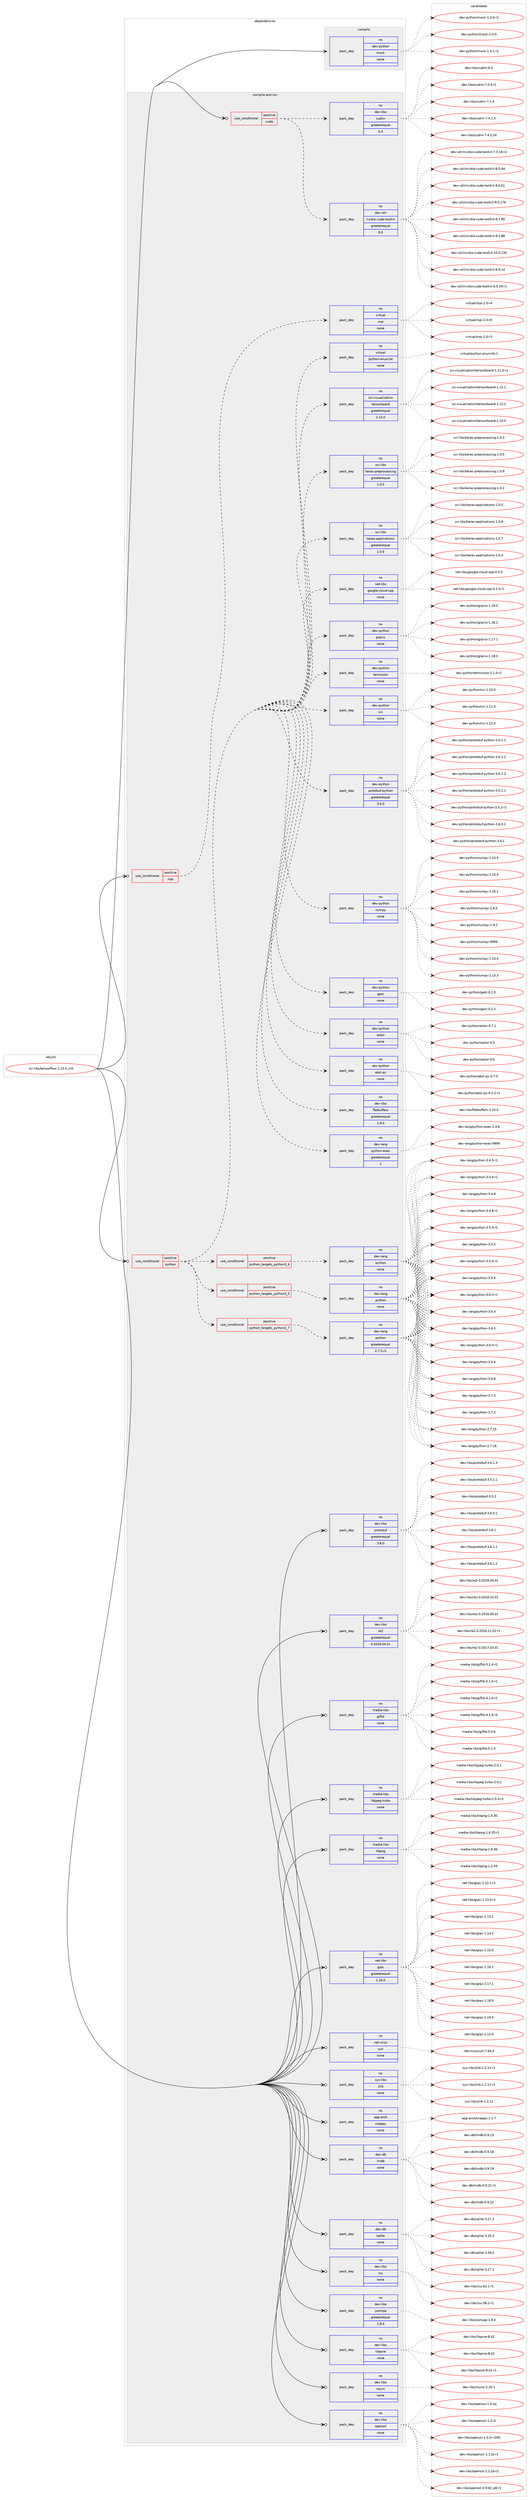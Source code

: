 digraph prolog {

# *************
# Graph options
# *************

newrank=true;
concentrate=true;
compound=true;
graph [rankdir=LR,fontname=Helvetica,fontsize=10,ranksep=1.5];#, ranksep=2.5, nodesep=0.2];
edge  [arrowhead=vee];
node  [fontname=Helvetica,fontsize=10];

# **********
# The ebuild
# **********

subgraph cluster_leftcol {
color=gray;
rank=same;
label=<<i>ebuild</i>>;
id [label="sci-libs/tensorflow-1.13.0_rc0", color=red, width=4, href="../sci-libs/tensorflow-1.13.0_rc0.svg"];
}

# ****************
# The dependencies
# ****************

subgraph cluster_midcol {
color=gray;
label=<<i>dependencies</i>>;
subgraph cluster_compile {
fillcolor="#eeeeee";
style=filled;
label=<<i>compile</i>>;
subgraph pack1214772 {
dependency1696780 [label=<<TABLE BORDER="0" CELLBORDER="1" CELLSPACING="0" CELLPADDING="4" WIDTH="220"><TR><TD ROWSPAN="6" CELLPADDING="30">pack_dep</TD></TR><TR><TD WIDTH="110">no</TD></TR><TR><TD>dev-python</TD></TR><TR><TD>mock</TD></TR><TR><TD>none</TD></TR><TR><TD></TD></TR></TABLE>>, shape=none, color=blue];
}
id:e -> dependency1696780:w [weight=20,style="solid",arrowhead="vee"];
}
subgraph cluster_compileandrun {
fillcolor="#eeeeee";
style=filled;
label=<<i>compile and run</i>>;
subgraph cond454191 {
dependency1696781 [label=<<TABLE BORDER="0" CELLBORDER="1" CELLSPACING="0" CELLPADDING="4"><TR><TD ROWSPAN="3" CELLPADDING="10">use_conditional</TD></TR><TR><TD>positive</TD></TR><TR><TD>cuda</TD></TR></TABLE>>, shape=none, color=red];
subgraph pack1214773 {
dependency1696782 [label=<<TABLE BORDER="0" CELLBORDER="1" CELLSPACING="0" CELLPADDING="4" WIDTH="220"><TR><TD ROWSPAN="6" CELLPADDING="30">pack_dep</TD></TR><TR><TD WIDTH="110">no</TD></TR><TR><TD>dev-util</TD></TR><TR><TD>nvidia-cuda-toolkit</TD></TR><TR><TD>greaterequal</TD></TR><TR><TD>8.0</TD></TR></TABLE>>, shape=none, color=blue];
}
dependency1696781:e -> dependency1696782:w [weight=20,style="dashed",arrowhead="vee"];
subgraph pack1214774 {
dependency1696783 [label=<<TABLE BORDER="0" CELLBORDER="1" CELLSPACING="0" CELLPADDING="4" WIDTH="220"><TR><TD ROWSPAN="6" CELLPADDING="30">pack_dep</TD></TR><TR><TD WIDTH="110">no</TD></TR><TR><TD>dev-libs</TD></TR><TR><TD>cudnn</TD></TR><TR><TD>greaterequal</TD></TR><TR><TD>6.0</TD></TR></TABLE>>, shape=none, color=blue];
}
dependency1696781:e -> dependency1696783:w [weight=20,style="dashed",arrowhead="vee"];
}
id:e -> dependency1696781:w [weight=20,style="solid",arrowhead="odotvee"];
subgraph cond454192 {
dependency1696784 [label=<<TABLE BORDER="0" CELLBORDER="1" CELLSPACING="0" CELLPADDING="4"><TR><TD ROWSPAN="3" CELLPADDING="10">use_conditional</TD></TR><TR><TD>positive</TD></TR><TR><TD>mpi</TD></TR></TABLE>>, shape=none, color=red];
subgraph pack1214775 {
dependency1696785 [label=<<TABLE BORDER="0" CELLBORDER="1" CELLSPACING="0" CELLPADDING="4" WIDTH="220"><TR><TD ROWSPAN="6" CELLPADDING="30">pack_dep</TD></TR><TR><TD WIDTH="110">no</TD></TR><TR><TD>virtual</TD></TR><TR><TD>mpi</TD></TR><TR><TD>none</TD></TR><TR><TD></TD></TR></TABLE>>, shape=none, color=blue];
}
dependency1696784:e -> dependency1696785:w [weight=20,style="dashed",arrowhead="vee"];
}
id:e -> dependency1696784:w [weight=20,style="solid",arrowhead="odotvee"];
subgraph cond454193 {
dependency1696786 [label=<<TABLE BORDER="0" CELLBORDER="1" CELLSPACING="0" CELLPADDING="4"><TR><TD ROWSPAN="3" CELLPADDING="10">use_conditional</TD></TR><TR><TD>positive</TD></TR><TR><TD>python</TD></TR></TABLE>>, shape=none, color=red];
subgraph cond454194 {
dependency1696787 [label=<<TABLE BORDER="0" CELLBORDER="1" CELLSPACING="0" CELLPADDING="4"><TR><TD ROWSPAN="3" CELLPADDING="10">use_conditional</TD></TR><TR><TD>positive</TD></TR><TR><TD>python_targets_python2_7</TD></TR></TABLE>>, shape=none, color=red];
subgraph pack1214776 {
dependency1696788 [label=<<TABLE BORDER="0" CELLBORDER="1" CELLSPACING="0" CELLPADDING="4" WIDTH="220"><TR><TD ROWSPAN="6" CELLPADDING="30">pack_dep</TD></TR><TR><TD WIDTH="110">no</TD></TR><TR><TD>dev-lang</TD></TR><TR><TD>python</TD></TR><TR><TD>greaterequal</TD></TR><TR><TD>2.7.5-r2</TD></TR></TABLE>>, shape=none, color=blue];
}
dependency1696787:e -> dependency1696788:w [weight=20,style="dashed",arrowhead="vee"];
}
dependency1696786:e -> dependency1696787:w [weight=20,style="dashed",arrowhead="vee"];
subgraph cond454195 {
dependency1696789 [label=<<TABLE BORDER="0" CELLBORDER="1" CELLSPACING="0" CELLPADDING="4"><TR><TD ROWSPAN="3" CELLPADDING="10">use_conditional</TD></TR><TR><TD>positive</TD></TR><TR><TD>python_targets_python3_5</TD></TR></TABLE>>, shape=none, color=red];
subgraph pack1214777 {
dependency1696790 [label=<<TABLE BORDER="0" CELLBORDER="1" CELLSPACING="0" CELLPADDING="4" WIDTH="220"><TR><TD ROWSPAN="6" CELLPADDING="30">pack_dep</TD></TR><TR><TD WIDTH="110">no</TD></TR><TR><TD>dev-lang</TD></TR><TR><TD>python</TD></TR><TR><TD>none</TD></TR><TR><TD></TD></TR></TABLE>>, shape=none, color=blue];
}
dependency1696789:e -> dependency1696790:w [weight=20,style="dashed",arrowhead="vee"];
}
dependency1696786:e -> dependency1696789:w [weight=20,style="dashed",arrowhead="vee"];
subgraph cond454196 {
dependency1696791 [label=<<TABLE BORDER="0" CELLBORDER="1" CELLSPACING="0" CELLPADDING="4"><TR><TD ROWSPAN="3" CELLPADDING="10">use_conditional</TD></TR><TR><TD>positive</TD></TR><TR><TD>python_targets_python3_6</TD></TR></TABLE>>, shape=none, color=red];
subgraph pack1214778 {
dependency1696792 [label=<<TABLE BORDER="0" CELLBORDER="1" CELLSPACING="0" CELLPADDING="4" WIDTH="220"><TR><TD ROWSPAN="6" CELLPADDING="30">pack_dep</TD></TR><TR><TD WIDTH="110">no</TD></TR><TR><TD>dev-lang</TD></TR><TR><TD>python</TD></TR><TR><TD>none</TD></TR><TR><TD></TD></TR></TABLE>>, shape=none, color=blue];
}
dependency1696791:e -> dependency1696792:w [weight=20,style="dashed",arrowhead="vee"];
}
dependency1696786:e -> dependency1696791:w [weight=20,style="dashed",arrowhead="vee"];
subgraph pack1214779 {
dependency1696793 [label=<<TABLE BORDER="0" CELLBORDER="1" CELLSPACING="0" CELLPADDING="4" WIDTH="220"><TR><TD ROWSPAN="6" CELLPADDING="30">pack_dep</TD></TR><TR><TD WIDTH="110">no</TD></TR><TR><TD>dev-lang</TD></TR><TR><TD>python-exec</TD></TR><TR><TD>greaterequal</TD></TR><TR><TD>2</TD></TR></TABLE>>, shape=none, color=blue];
}
dependency1696786:e -> dependency1696793:w [weight=20,style="dashed",arrowhead="vee"];
subgraph pack1214780 {
dependency1696794 [label=<<TABLE BORDER="0" CELLBORDER="1" CELLSPACING="0" CELLPADDING="4" WIDTH="220"><TR><TD ROWSPAN="6" CELLPADDING="30">pack_dep</TD></TR><TR><TD WIDTH="110">no</TD></TR><TR><TD>dev-libs</TD></TR><TR><TD>flatbuffers</TD></TR><TR><TD>greaterequal</TD></TR><TR><TD>1.8.0</TD></TR></TABLE>>, shape=none, color=blue];
}
dependency1696786:e -> dependency1696794:w [weight=20,style="dashed",arrowhead="vee"];
subgraph pack1214781 {
dependency1696795 [label=<<TABLE BORDER="0" CELLBORDER="1" CELLSPACING="0" CELLPADDING="4" WIDTH="220"><TR><TD ROWSPAN="6" CELLPADDING="30">pack_dep</TD></TR><TR><TD WIDTH="110">no</TD></TR><TR><TD>dev-python</TD></TR><TR><TD>absl-py</TD></TR><TR><TD>none</TD></TR><TR><TD></TD></TR></TABLE>>, shape=none, color=blue];
}
dependency1696786:e -> dependency1696795:w [weight=20,style="dashed",arrowhead="vee"];
subgraph pack1214782 {
dependency1696796 [label=<<TABLE BORDER="0" CELLBORDER="1" CELLSPACING="0" CELLPADDING="4" WIDTH="220"><TR><TD ROWSPAN="6" CELLPADDING="30">pack_dep</TD></TR><TR><TD WIDTH="110">no</TD></TR><TR><TD>dev-python</TD></TR><TR><TD>astor</TD></TR><TR><TD>none</TD></TR><TR><TD></TD></TR></TABLE>>, shape=none, color=blue];
}
dependency1696786:e -> dependency1696796:w [weight=20,style="dashed",arrowhead="vee"];
subgraph pack1214783 {
dependency1696797 [label=<<TABLE BORDER="0" CELLBORDER="1" CELLSPACING="0" CELLPADDING="4" WIDTH="220"><TR><TD ROWSPAN="6" CELLPADDING="30">pack_dep</TD></TR><TR><TD WIDTH="110">no</TD></TR><TR><TD>dev-python</TD></TR><TR><TD>gast</TD></TR><TR><TD>none</TD></TR><TR><TD></TD></TR></TABLE>>, shape=none, color=blue];
}
dependency1696786:e -> dependency1696797:w [weight=20,style="dashed",arrowhead="vee"];
subgraph pack1214784 {
dependency1696798 [label=<<TABLE BORDER="0" CELLBORDER="1" CELLSPACING="0" CELLPADDING="4" WIDTH="220"><TR><TD ROWSPAN="6" CELLPADDING="30">pack_dep</TD></TR><TR><TD WIDTH="110">no</TD></TR><TR><TD>dev-python</TD></TR><TR><TD>numpy</TD></TR><TR><TD>none</TD></TR><TR><TD></TD></TR></TABLE>>, shape=none, color=blue];
}
dependency1696786:e -> dependency1696798:w [weight=20,style="dashed",arrowhead="vee"];
subgraph pack1214785 {
dependency1696799 [label=<<TABLE BORDER="0" CELLBORDER="1" CELLSPACING="0" CELLPADDING="4" WIDTH="220"><TR><TD ROWSPAN="6" CELLPADDING="30">pack_dep</TD></TR><TR><TD WIDTH="110">no</TD></TR><TR><TD>dev-python</TD></TR><TR><TD>protobuf-python</TD></TR><TR><TD>greaterequal</TD></TR><TR><TD>3.6.0</TD></TR></TABLE>>, shape=none, color=blue];
}
dependency1696786:e -> dependency1696799:w [weight=20,style="dashed",arrowhead="vee"];
subgraph pack1214786 {
dependency1696800 [label=<<TABLE BORDER="0" CELLBORDER="1" CELLSPACING="0" CELLPADDING="4" WIDTH="220"><TR><TD ROWSPAN="6" CELLPADDING="30">pack_dep</TD></TR><TR><TD WIDTH="110">no</TD></TR><TR><TD>dev-python</TD></TR><TR><TD>six</TD></TR><TR><TD>none</TD></TR><TR><TD></TD></TR></TABLE>>, shape=none, color=blue];
}
dependency1696786:e -> dependency1696800:w [weight=20,style="dashed",arrowhead="vee"];
subgraph pack1214787 {
dependency1696801 [label=<<TABLE BORDER="0" CELLBORDER="1" CELLSPACING="0" CELLPADDING="4" WIDTH="220"><TR><TD ROWSPAN="6" CELLPADDING="30">pack_dep</TD></TR><TR><TD WIDTH="110">no</TD></TR><TR><TD>dev-python</TD></TR><TR><TD>termcolor</TD></TR><TR><TD>none</TD></TR><TR><TD></TD></TR></TABLE>>, shape=none, color=blue];
}
dependency1696786:e -> dependency1696801:w [weight=20,style="dashed",arrowhead="vee"];
subgraph pack1214788 {
dependency1696802 [label=<<TABLE BORDER="0" CELLBORDER="1" CELLSPACING="0" CELLPADDING="4" WIDTH="220"><TR><TD ROWSPAN="6" CELLPADDING="30">pack_dep</TD></TR><TR><TD WIDTH="110">no</TD></TR><TR><TD>dev-python</TD></TR><TR><TD>grpcio</TD></TR><TR><TD>none</TD></TR><TR><TD></TD></TR></TABLE>>, shape=none, color=blue];
}
dependency1696786:e -> dependency1696802:w [weight=20,style="dashed",arrowhead="vee"];
subgraph pack1214789 {
dependency1696803 [label=<<TABLE BORDER="0" CELLBORDER="1" CELLSPACING="0" CELLPADDING="4" WIDTH="220"><TR><TD ROWSPAN="6" CELLPADDING="30">pack_dep</TD></TR><TR><TD WIDTH="110">no</TD></TR><TR><TD>net-libs</TD></TR><TR><TD>google-cloud-cpp</TD></TR><TR><TD>none</TD></TR><TR><TD></TD></TR></TABLE>>, shape=none, color=blue];
}
dependency1696786:e -> dependency1696803:w [weight=20,style="dashed",arrowhead="vee"];
subgraph pack1214790 {
dependency1696804 [label=<<TABLE BORDER="0" CELLBORDER="1" CELLSPACING="0" CELLPADDING="4" WIDTH="220"><TR><TD ROWSPAN="6" CELLPADDING="30">pack_dep</TD></TR><TR><TD WIDTH="110">no</TD></TR><TR><TD>sci-libs</TD></TR><TR><TD>keras-applications</TD></TR><TR><TD>greaterequal</TD></TR><TR><TD>1.0.6</TD></TR></TABLE>>, shape=none, color=blue];
}
dependency1696786:e -> dependency1696804:w [weight=20,style="dashed",arrowhead="vee"];
subgraph pack1214791 {
dependency1696805 [label=<<TABLE BORDER="0" CELLBORDER="1" CELLSPACING="0" CELLPADDING="4" WIDTH="220"><TR><TD ROWSPAN="6" CELLPADDING="30">pack_dep</TD></TR><TR><TD WIDTH="110">no</TD></TR><TR><TD>sci-libs</TD></TR><TR><TD>keras-preprocessing</TD></TR><TR><TD>greaterequal</TD></TR><TR><TD>1.0.5</TD></TR></TABLE>>, shape=none, color=blue];
}
dependency1696786:e -> dependency1696805:w [weight=20,style="dashed",arrowhead="vee"];
subgraph pack1214792 {
dependency1696806 [label=<<TABLE BORDER="0" CELLBORDER="1" CELLSPACING="0" CELLPADDING="4" WIDTH="220"><TR><TD ROWSPAN="6" CELLPADDING="30">pack_dep</TD></TR><TR><TD WIDTH="110">no</TD></TR><TR><TD>sci-visualization</TD></TR><TR><TD>tensorboard</TD></TR><TR><TD>greaterequal</TD></TR><TR><TD>1.12.0</TD></TR></TABLE>>, shape=none, color=blue];
}
dependency1696786:e -> dependency1696806:w [weight=20,style="dashed",arrowhead="vee"];
subgraph pack1214793 {
dependency1696807 [label=<<TABLE BORDER="0" CELLBORDER="1" CELLSPACING="0" CELLPADDING="4" WIDTH="220"><TR><TD ROWSPAN="6" CELLPADDING="30">pack_dep</TD></TR><TR><TD WIDTH="110">no</TD></TR><TR><TD>virtual</TD></TR><TR><TD>python-enum34</TD></TR><TR><TD>none</TD></TR><TR><TD></TD></TR></TABLE>>, shape=none, color=blue];
}
dependency1696786:e -> dependency1696807:w [weight=20,style="dashed",arrowhead="vee"];
}
id:e -> dependency1696786:w [weight=20,style="solid",arrowhead="odotvee"];
subgraph pack1214794 {
dependency1696808 [label=<<TABLE BORDER="0" CELLBORDER="1" CELLSPACING="0" CELLPADDING="4" WIDTH="220"><TR><TD ROWSPAN="6" CELLPADDING="30">pack_dep</TD></TR><TR><TD WIDTH="110">no</TD></TR><TR><TD>app-arch</TD></TR><TR><TD>snappy</TD></TR><TR><TD>none</TD></TR><TR><TD></TD></TR></TABLE>>, shape=none, color=blue];
}
id:e -> dependency1696808:w [weight=20,style="solid",arrowhead="odotvee"];
subgraph pack1214795 {
dependency1696809 [label=<<TABLE BORDER="0" CELLBORDER="1" CELLSPACING="0" CELLPADDING="4" WIDTH="220"><TR><TD ROWSPAN="6" CELLPADDING="30">pack_dep</TD></TR><TR><TD WIDTH="110">no</TD></TR><TR><TD>dev-db</TD></TR><TR><TD>lmdb</TD></TR><TR><TD>none</TD></TR><TR><TD></TD></TR></TABLE>>, shape=none, color=blue];
}
id:e -> dependency1696809:w [weight=20,style="solid",arrowhead="odotvee"];
subgraph pack1214796 {
dependency1696810 [label=<<TABLE BORDER="0" CELLBORDER="1" CELLSPACING="0" CELLPADDING="4" WIDTH="220"><TR><TD ROWSPAN="6" CELLPADDING="30">pack_dep</TD></TR><TR><TD WIDTH="110">no</TD></TR><TR><TD>dev-db</TD></TR><TR><TD>sqlite</TD></TR><TR><TD>none</TD></TR><TR><TD></TD></TR></TABLE>>, shape=none, color=blue];
}
id:e -> dependency1696810:w [weight=20,style="solid",arrowhead="odotvee"];
subgraph pack1214797 {
dependency1696811 [label=<<TABLE BORDER="0" CELLBORDER="1" CELLSPACING="0" CELLPADDING="4" WIDTH="220"><TR><TD ROWSPAN="6" CELLPADDING="30">pack_dep</TD></TR><TR><TD WIDTH="110">no</TD></TR><TR><TD>dev-libs</TD></TR><TR><TD>icu</TD></TR><TR><TD>none</TD></TR><TR><TD></TD></TR></TABLE>>, shape=none, color=blue];
}
id:e -> dependency1696811:w [weight=20,style="solid",arrowhead="odotvee"];
subgraph pack1214798 {
dependency1696812 [label=<<TABLE BORDER="0" CELLBORDER="1" CELLSPACING="0" CELLPADDING="4" WIDTH="220"><TR><TD ROWSPAN="6" CELLPADDING="30">pack_dep</TD></TR><TR><TD WIDTH="110">no</TD></TR><TR><TD>dev-libs</TD></TR><TR><TD>jsoncpp</TD></TR><TR><TD>greaterequal</TD></TR><TR><TD>1.8.4</TD></TR></TABLE>>, shape=none, color=blue];
}
id:e -> dependency1696812:w [weight=20,style="solid",arrowhead="odotvee"];
subgraph pack1214799 {
dependency1696813 [label=<<TABLE BORDER="0" CELLBORDER="1" CELLSPACING="0" CELLPADDING="4" WIDTH="220"><TR><TD ROWSPAN="6" CELLPADDING="30">pack_dep</TD></TR><TR><TD WIDTH="110">no</TD></TR><TR><TD>dev-libs</TD></TR><TR><TD>libpcre</TD></TR><TR><TD>none</TD></TR><TR><TD></TD></TR></TABLE>>, shape=none, color=blue];
}
id:e -> dependency1696813:w [weight=20,style="solid",arrowhead="odotvee"];
subgraph pack1214800 {
dependency1696814 [label=<<TABLE BORDER="0" CELLBORDER="1" CELLSPACING="0" CELLPADDING="4" WIDTH="220"><TR><TD ROWSPAN="6" CELLPADDING="30">pack_dep</TD></TR><TR><TD WIDTH="110">no</TD></TR><TR><TD>dev-libs</TD></TR><TR><TD>nsync</TD></TR><TR><TD>none</TD></TR><TR><TD></TD></TR></TABLE>>, shape=none, color=blue];
}
id:e -> dependency1696814:w [weight=20,style="solid",arrowhead="odotvee"];
subgraph pack1214801 {
dependency1696815 [label=<<TABLE BORDER="0" CELLBORDER="1" CELLSPACING="0" CELLPADDING="4" WIDTH="220"><TR><TD ROWSPAN="6" CELLPADDING="30">pack_dep</TD></TR><TR><TD WIDTH="110">no</TD></TR><TR><TD>dev-libs</TD></TR><TR><TD>openssl</TD></TR><TR><TD>none</TD></TR><TR><TD></TD></TR></TABLE>>, shape=none, color=blue];
}
id:e -> dependency1696815:w [weight=20,style="solid",arrowhead="odotvee"];
subgraph pack1214802 {
dependency1696816 [label=<<TABLE BORDER="0" CELLBORDER="1" CELLSPACING="0" CELLPADDING="4" WIDTH="220"><TR><TD ROWSPAN="6" CELLPADDING="30">pack_dep</TD></TR><TR><TD WIDTH="110">no</TD></TR><TR><TD>dev-libs</TD></TR><TR><TD>protobuf</TD></TR><TR><TD>greaterequal</TD></TR><TR><TD>3.6.0</TD></TR></TABLE>>, shape=none, color=blue];
}
id:e -> dependency1696816:w [weight=20,style="solid",arrowhead="odotvee"];
subgraph pack1214803 {
dependency1696817 [label=<<TABLE BORDER="0" CELLBORDER="1" CELLSPACING="0" CELLPADDING="4" WIDTH="220"><TR><TD ROWSPAN="6" CELLPADDING="30">pack_dep</TD></TR><TR><TD WIDTH="110">no</TD></TR><TR><TD>dev-libs</TD></TR><TR><TD>re2</TD></TR><TR><TD>greaterequal</TD></TR><TR><TD>0.2018.04.01</TD></TR></TABLE>>, shape=none, color=blue];
}
id:e -> dependency1696817:w [weight=20,style="solid",arrowhead="odotvee"];
subgraph pack1214804 {
dependency1696818 [label=<<TABLE BORDER="0" CELLBORDER="1" CELLSPACING="0" CELLPADDING="4" WIDTH="220"><TR><TD ROWSPAN="6" CELLPADDING="30">pack_dep</TD></TR><TR><TD WIDTH="110">no</TD></TR><TR><TD>media-libs</TD></TR><TR><TD>giflib</TD></TR><TR><TD>none</TD></TR><TR><TD></TD></TR></TABLE>>, shape=none, color=blue];
}
id:e -> dependency1696818:w [weight=20,style="solid",arrowhead="odotvee"];
subgraph pack1214805 {
dependency1696819 [label=<<TABLE BORDER="0" CELLBORDER="1" CELLSPACING="0" CELLPADDING="4" WIDTH="220"><TR><TD ROWSPAN="6" CELLPADDING="30">pack_dep</TD></TR><TR><TD WIDTH="110">no</TD></TR><TR><TD>media-libs</TD></TR><TR><TD>libjpeg-turbo</TD></TR><TR><TD>none</TD></TR><TR><TD></TD></TR></TABLE>>, shape=none, color=blue];
}
id:e -> dependency1696819:w [weight=20,style="solid",arrowhead="odotvee"];
subgraph pack1214806 {
dependency1696820 [label=<<TABLE BORDER="0" CELLBORDER="1" CELLSPACING="0" CELLPADDING="4" WIDTH="220"><TR><TD ROWSPAN="6" CELLPADDING="30">pack_dep</TD></TR><TR><TD WIDTH="110">no</TD></TR><TR><TD>media-libs</TD></TR><TR><TD>libpng</TD></TR><TR><TD>none</TD></TR><TR><TD></TD></TR></TABLE>>, shape=none, color=blue];
}
id:e -> dependency1696820:w [weight=20,style="solid",arrowhead="odotvee"];
subgraph pack1214807 {
dependency1696821 [label=<<TABLE BORDER="0" CELLBORDER="1" CELLSPACING="0" CELLPADDING="4" WIDTH="220"><TR><TD ROWSPAN="6" CELLPADDING="30">pack_dep</TD></TR><TR><TD WIDTH="110">no</TD></TR><TR><TD>net-libs</TD></TR><TR><TD>grpc</TD></TR><TR><TD>greaterequal</TD></TR><TR><TD>1.16.0</TD></TR></TABLE>>, shape=none, color=blue];
}
id:e -> dependency1696821:w [weight=20,style="solid",arrowhead="odotvee"];
subgraph pack1214808 {
dependency1696822 [label=<<TABLE BORDER="0" CELLBORDER="1" CELLSPACING="0" CELLPADDING="4" WIDTH="220"><TR><TD ROWSPAN="6" CELLPADDING="30">pack_dep</TD></TR><TR><TD WIDTH="110">no</TD></TR><TR><TD>net-misc</TD></TR><TR><TD>curl</TD></TR><TR><TD>none</TD></TR><TR><TD></TD></TR></TABLE>>, shape=none, color=blue];
}
id:e -> dependency1696822:w [weight=20,style="solid",arrowhead="odotvee"];
subgraph pack1214809 {
dependency1696823 [label=<<TABLE BORDER="0" CELLBORDER="1" CELLSPACING="0" CELLPADDING="4" WIDTH="220"><TR><TD ROWSPAN="6" CELLPADDING="30">pack_dep</TD></TR><TR><TD WIDTH="110">no</TD></TR><TR><TD>sys-libs</TD></TR><TR><TD>zlib</TD></TR><TR><TD>none</TD></TR><TR><TD></TD></TR></TABLE>>, shape=none, color=blue];
}
id:e -> dependency1696823:w [weight=20,style="solid",arrowhead="odotvee"];
}
subgraph cluster_run {
fillcolor="#eeeeee";
style=filled;
label=<<i>run</i>>;
}
}

# **************
# The candidates
# **************

subgraph cluster_choices {
rank=same;
color=gray;
label=<<i>candidates</i>>;

subgraph choice1214772 {
color=black;
nodesep=1;
choice1001011184511212111610411111047109111991074549464846494511450 [label="dev-python/mock-1.0.1-r2", color=red, width=4,href="../dev-python/mock-1.0.1-r2.svg"];
choice1001011184511212111610411111047109111991074549465146484511450 [label="dev-python/mock-1.3.0-r2", color=red, width=4,href="../dev-python/mock-1.3.0-r2.svg"];
choice100101118451121211161041111104710911199107455046484648 [label="dev-python/mock-2.0.0", color=red, width=4,href="../dev-python/mock-2.0.0.svg"];
dependency1696780:e -> choice1001011184511212111610411111047109111991074549464846494511450:w [style=dotted,weight="100"];
dependency1696780:e -> choice1001011184511212111610411111047109111991074549465146484511450:w [style=dotted,weight="100"];
dependency1696780:e -> choice100101118451121211161041111104710911199107455046484648:w [style=dotted,weight="100"];
}
subgraph choice1214773 {
color=black;
nodesep=1;
choice10010111845117116105108471101181051001059745991171009745116111111108107105116454948464846495148 [label="dev-util/nvidia-cuda-toolkit-10.0.130", color=red, width=4,href="../dev-util/nvidia-cuda-toolkit-10.0.130.svg"];
choice1001011184511711610510847110118105100105974599117100974511611111110810710511645544653464952 [label="dev-util/nvidia-cuda-toolkit-6.5.14", color=red, width=4,href="../dev-util/nvidia-cuda-toolkit-6.5.14.svg"];
choice10010111845117116105108471101181051001059745991171009745116111111108107105116455446534649574511449 [label="dev-util/nvidia-cuda-toolkit-6.5.19-r1", color=red, width=4,href="../dev-util/nvidia-cuda-toolkit-6.5.19-r1.svg"];
choice10010111845117116105108471101181051001059745991171009745116111111108107105116455546534649564511450 [label="dev-util/nvidia-cuda-toolkit-7.5.18-r2", color=red, width=4,href="../dev-util/nvidia-cuda-toolkit-7.5.18-r2.svg"];
choice1001011184511711610510847110118105100105974599117100974511611111110810710511645564648465252 [label="dev-util/nvidia-cuda-toolkit-8.0.44", color=red, width=4,href="../dev-util/nvidia-cuda-toolkit-8.0.44.svg"];
choice1001011184511711610510847110118105100105974599117100974511611111110810710511645564648465449 [label="dev-util/nvidia-cuda-toolkit-8.0.61", color=red, width=4,href="../dev-util/nvidia-cuda-toolkit-8.0.61.svg"];
choice100101118451171161051084711011810510010597459911710097451161111111081071051164557464846495554 [label="dev-util/nvidia-cuda-toolkit-9.0.176", color=red, width=4,href="../dev-util/nvidia-cuda-toolkit-9.0.176.svg"];
choice1001011184511711610510847110118105100105974599117100974511611111110810710511645574649465653 [label="dev-util/nvidia-cuda-toolkit-9.1.85", color=red, width=4,href="../dev-util/nvidia-cuda-toolkit-9.1.85.svg"];
choice1001011184511711610510847110118105100105974599117100974511611111110810710511645574650465656 [label="dev-util/nvidia-cuda-toolkit-9.2.88", color=red, width=4,href="../dev-util/nvidia-cuda-toolkit-9.2.88.svg"];
dependency1696782:e -> choice10010111845117116105108471101181051001059745991171009745116111111108107105116454948464846495148:w [style=dotted,weight="100"];
dependency1696782:e -> choice1001011184511711610510847110118105100105974599117100974511611111110810710511645544653464952:w [style=dotted,weight="100"];
dependency1696782:e -> choice10010111845117116105108471101181051001059745991171009745116111111108107105116455446534649574511449:w [style=dotted,weight="100"];
dependency1696782:e -> choice10010111845117116105108471101181051001059745991171009745116111111108107105116455546534649564511450:w [style=dotted,weight="100"];
dependency1696782:e -> choice1001011184511711610510847110118105100105974599117100974511611111110810710511645564648465252:w [style=dotted,weight="100"];
dependency1696782:e -> choice1001011184511711610510847110118105100105974599117100974511611111110810710511645564648465449:w [style=dotted,weight="100"];
dependency1696782:e -> choice100101118451171161051084711011810510010597459911710097451161111111081071051164557464846495554:w [style=dotted,weight="100"];
dependency1696782:e -> choice1001011184511711610510847110118105100105974599117100974511611111110810710511645574649465653:w [style=dotted,weight="100"];
dependency1696782:e -> choice1001011184511711610510847110118105100105974599117100974511611111110810710511645574650465656:w [style=dotted,weight="100"];
}
subgraph choice1214774 {
color=black;
nodesep=1;
choice1001011184510810598115479911710011011045544648 [label="dev-libs/cudnn-6.0", color=red, width=4,href="../dev-libs/cudnn-6.0.svg"];
choice100101118451081059811547991171001101104555464846534511449 [label="dev-libs/cudnn-7.0.5-r1", color=red, width=4,href="../dev-libs/cudnn-7.0.5-r1.svg"];
choice10010111845108105981154799117100110110455546494652 [label="dev-libs/cudnn-7.1.4", color=red, width=4,href="../dev-libs/cudnn-7.1.4.svg"];
choice100101118451081059811547991171001101104555465246494653 [label="dev-libs/cudnn-7.4.1.5", color=red, width=4,href="../dev-libs/cudnn-7.4.1.5.svg"];
choice10010111845108105981154799117100110110455546524650465052 [label="dev-libs/cudnn-7.4.2.24", color=red, width=4,href="../dev-libs/cudnn-7.4.2.24.svg"];
dependency1696783:e -> choice1001011184510810598115479911710011011045544648:w [style=dotted,weight="100"];
dependency1696783:e -> choice100101118451081059811547991171001101104555464846534511449:w [style=dotted,weight="100"];
dependency1696783:e -> choice10010111845108105981154799117100110110455546494652:w [style=dotted,weight="100"];
dependency1696783:e -> choice100101118451081059811547991171001101104555465246494653:w [style=dotted,weight="100"];
dependency1696783:e -> choice10010111845108105981154799117100110110455546524650465052:w [style=dotted,weight="100"];
}
subgraph choice1214775 {
color=black;
nodesep=1;
choice1181051141161179710847109112105455046484511451 [label="virtual/mpi-2.0-r3", color=red, width=4,href="../virtual/mpi-2.0-r3.svg"];
choice1181051141161179710847109112105455046484511452 [label="virtual/mpi-2.0-r4", color=red, width=4,href="../virtual/mpi-2.0-r4.svg"];
choice1181051141161179710847109112105455046484511453 [label="virtual/mpi-2.0-r5", color=red, width=4,href="../virtual/mpi-2.0-r5.svg"];
dependency1696785:e -> choice1181051141161179710847109112105455046484511451:w [style=dotted,weight="100"];
dependency1696785:e -> choice1181051141161179710847109112105455046484511452:w [style=dotted,weight="100"];
dependency1696785:e -> choice1181051141161179710847109112105455046484511453:w [style=dotted,weight="100"];
}
subgraph choice1214776 {
color=black;
nodesep=1;
choice10010111845108971101034711212111610411111045504655464953 [label="dev-lang/python-2.7.15", color=red, width=4,href="../dev-lang/python-2.7.15.svg"];
choice10010111845108971101034711212111610411111045504655464954 [label="dev-lang/python-2.7.16", color=red, width=4,href="../dev-lang/python-2.7.16.svg"];
choice1001011184510897110103471121211161041111104551465246534511449 [label="dev-lang/python-3.4.5-r1", color=red, width=4,href="../dev-lang/python-3.4.5-r1.svg"];
choice1001011184510897110103471121211161041111104551465246544511449 [label="dev-lang/python-3.4.6-r1", color=red, width=4,href="../dev-lang/python-3.4.6-r1.svg"];
choice100101118451089711010347112121116104111110455146524656 [label="dev-lang/python-3.4.8", color=red, width=4,href="../dev-lang/python-3.4.8.svg"];
choice1001011184510897110103471121211161041111104551465246564511449 [label="dev-lang/python-3.4.8-r1", color=red, width=4,href="../dev-lang/python-3.4.8-r1.svg"];
choice1001011184510897110103471121211161041111104551465346524511449 [label="dev-lang/python-3.5.4-r1", color=red, width=4,href="../dev-lang/python-3.5.4-r1.svg"];
choice100101118451089711010347112121116104111110455146534653 [label="dev-lang/python-3.5.5", color=red, width=4,href="../dev-lang/python-3.5.5.svg"];
choice1001011184510897110103471121211161041111104551465346534511449 [label="dev-lang/python-3.5.5-r1", color=red, width=4,href="../dev-lang/python-3.5.5-r1.svg"];
choice100101118451089711010347112121116104111110455146534654 [label="dev-lang/python-3.5.6", color=red, width=4,href="../dev-lang/python-3.5.6.svg"];
choice1001011184510897110103471121211161041111104551465446514511449 [label="dev-lang/python-3.6.3-r1", color=red, width=4,href="../dev-lang/python-3.6.3-r1.svg"];
choice100101118451089711010347112121116104111110455146544652 [label="dev-lang/python-3.6.4", color=red, width=4,href="../dev-lang/python-3.6.4.svg"];
choice100101118451089711010347112121116104111110455146544653 [label="dev-lang/python-3.6.5", color=red, width=4,href="../dev-lang/python-3.6.5.svg"];
choice1001011184510897110103471121211161041111104551465446534511449 [label="dev-lang/python-3.6.5-r1", color=red, width=4,href="../dev-lang/python-3.6.5-r1.svg"];
choice100101118451089711010347112121116104111110455146544654 [label="dev-lang/python-3.6.6", color=red, width=4,href="../dev-lang/python-3.6.6.svg"];
choice100101118451089711010347112121116104111110455146544656 [label="dev-lang/python-3.6.8", color=red, width=4,href="../dev-lang/python-3.6.8.svg"];
choice100101118451089711010347112121116104111110455146554648 [label="dev-lang/python-3.7.0", color=red, width=4,href="../dev-lang/python-3.7.0.svg"];
choice100101118451089711010347112121116104111110455146554650 [label="dev-lang/python-3.7.2", color=red, width=4,href="../dev-lang/python-3.7.2.svg"];
dependency1696788:e -> choice10010111845108971101034711212111610411111045504655464953:w [style=dotted,weight="100"];
dependency1696788:e -> choice10010111845108971101034711212111610411111045504655464954:w [style=dotted,weight="100"];
dependency1696788:e -> choice1001011184510897110103471121211161041111104551465246534511449:w [style=dotted,weight="100"];
dependency1696788:e -> choice1001011184510897110103471121211161041111104551465246544511449:w [style=dotted,weight="100"];
dependency1696788:e -> choice100101118451089711010347112121116104111110455146524656:w [style=dotted,weight="100"];
dependency1696788:e -> choice1001011184510897110103471121211161041111104551465246564511449:w [style=dotted,weight="100"];
dependency1696788:e -> choice1001011184510897110103471121211161041111104551465346524511449:w [style=dotted,weight="100"];
dependency1696788:e -> choice100101118451089711010347112121116104111110455146534653:w [style=dotted,weight="100"];
dependency1696788:e -> choice1001011184510897110103471121211161041111104551465346534511449:w [style=dotted,weight="100"];
dependency1696788:e -> choice100101118451089711010347112121116104111110455146534654:w [style=dotted,weight="100"];
dependency1696788:e -> choice1001011184510897110103471121211161041111104551465446514511449:w [style=dotted,weight="100"];
dependency1696788:e -> choice100101118451089711010347112121116104111110455146544652:w [style=dotted,weight="100"];
dependency1696788:e -> choice100101118451089711010347112121116104111110455146544653:w [style=dotted,weight="100"];
dependency1696788:e -> choice1001011184510897110103471121211161041111104551465446534511449:w [style=dotted,weight="100"];
dependency1696788:e -> choice100101118451089711010347112121116104111110455146544654:w [style=dotted,weight="100"];
dependency1696788:e -> choice100101118451089711010347112121116104111110455146544656:w [style=dotted,weight="100"];
dependency1696788:e -> choice100101118451089711010347112121116104111110455146554648:w [style=dotted,weight="100"];
dependency1696788:e -> choice100101118451089711010347112121116104111110455146554650:w [style=dotted,weight="100"];
}
subgraph choice1214777 {
color=black;
nodesep=1;
choice10010111845108971101034711212111610411111045504655464953 [label="dev-lang/python-2.7.15", color=red, width=4,href="../dev-lang/python-2.7.15.svg"];
choice10010111845108971101034711212111610411111045504655464954 [label="dev-lang/python-2.7.16", color=red, width=4,href="../dev-lang/python-2.7.16.svg"];
choice1001011184510897110103471121211161041111104551465246534511449 [label="dev-lang/python-3.4.5-r1", color=red, width=4,href="../dev-lang/python-3.4.5-r1.svg"];
choice1001011184510897110103471121211161041111104551465246544511449 [label="dev-lang/python-3.4.6-r1", color=red, width=4,href="../dev-lang/python-3.4.6-r1.svg"];
choice100101118451089711010347112121116104111110455146524656 [label="dev-lang/python-3.4.8", color=red, width=4,href="../dev-lang/python-3.4.8.svg"];
choice1001011184510897110103471121211161041111104551465246564511449 [label="dev-lang/python-3.4.8-r1", color=red, width=4,href="../dev-lang/python-3.4.8-r1.svg"];
choice1001011184510897110103471121211161041111104551465346524511449 [label="dev-lang/python-3.5.4-r1", color=red, width=4,href="../dev-lang/python-3.5.4-r1.svg"];
choice100101118451089711010347112121116104111110455146534653 [label="dev-lang/python-3.5.5", color=red, width=4,href="../dev-lang/python-3.5.5.svg"];
choice1001011184510897110103471121211161041111104551465346534511449 [label="dev-lang/python-3.5.5-r1", color=red, width=4,href="../dev-lang/python-3.5.5-r1.svg"];
choice100101118451089711010347112121116104111110455146534654 [label="dev-lang/python-3.5.6", color=red, width=4,href="../dev-lang/python-3.5.6.svg"];
choice1001011184510897110103471121211161041111104551465446514511449 [label="dev-lang/python-3.6.3-r1", color=red, width=4,href="../dev-lang/python-3.6.3-r1.svg"];
choice100101118451089711010347112121116104111110455146544652 [label="dev-lang/python-3.6.4", color=red, width=4,href="../dev-lang/python-3.6.4.svg"];
choice100101118451089711010347112121116104111110455146544653 [label="dev-lang/python-3.6.5", color=red, width=4,href="../dev-lang/python-3.6.5.svg"];
choice1001011184510897110103471121211161041111104551465446534511449 [label="dev-lang/python-3.6.5-r1", color=red, width=4,href="../dev-lang/python-3.6.5-r1.svg"];
choice100101118451089711010347112121116104111110455146544654 [label="dev-lang/python-3.6.6", color=red, width=4,href="../dev-lang/python-3.6.6.svg"];
choice100101118451089711010347112121116104111110455146544656 [label="dev-lang/python-3.6.8", color=red, width=4,href="../dev-lang/python-3.6.8.svg"];
choice100101118451089711010347112121116104111110455146554648 [label="dev-lang/python-3.7.0", color=red, width=4,href="../dev-lang/python-3.7.0.svg"];
choice100101118451089711010347112121116104111110455146554650 [label="dev-lang/python-3.7.2", color=red, width=4,href="../dev-lang/python-3.7.2.svg"];
dependency1696790:e -> choice10010111845108971101034711212111610411111045504655464953:w [style=dotted,weight="100"];
dependency1696790:e -> choice10010111845108971101034711212111610411111045504655464954:w [style=dotted,weight="100"];
dependency1696790:e -> choice1001011184510897110103471121211161041111104551465246534511449:w [style=dotted,weight="100"];
dependency1696790:e -> choice1001011184510897110103471121211161041111104551465246544511449:w [style=dotted,weight="100"];
dependency1696790:e -> choice100101118451089711010347112121116104111110455146524656:w [style=dotted,weight="100"];
dependency1696790:e -> choice1001011184510897110103471121211161041111104551465246564511449:w [style=dotted,weight="100"];
dependency1696790:e -> choice1001011184510897110103471121211161041111104551465346524511449:w [style=dotted,weight="100"];
dependency1696790:e -> choice100101118451089711010347112121116104111110455146534653:w [style=dotted,weight="100"];
dependency1696790:e -> choice1001011184510897110103471121211161041111104551465346534511449:w [style=dotted,weight="100"];
dependency1696790:e -> choice100101118451089711010347112121116104111110455146534654:w [style=dotted,weight="100"];
dependency1696790:e -> choice1001011184510897110103471121211161041111104551465446514511449:w [style=dotted,weight="100"];
dependency1696790:e -> choice100101118451089711010347112121116104111110455146544652:w [style=dotted,weight="100"];
dependency1696790:e -> choice100101118451089711010347112121116104111110455146544653:w [style=dotted,weight="100"];
dependency1696790:e -> choice1001011184510897110103471121211161041111104551465446534511449:w [style=dotted,weight="100"];
dependency1696790:e -> choice100101118451089711010347112121116104111110455146544654:w [style=dotted,weight="100"];
dependency1696790:e -> choice100101118451089711010347112121116104111110455146544656:w [style=dotted,weight="100"];
dependency1696790:e -> choice100101118451089711010347112121116104111110455146554648:w [style=dotted,weight="100"];
dependency1696790:e -> choice100101118451089711010347112121116104111110455146554650:w [style=dotted,weight="100"];
}
subgraph choice1214778 {
color=black;
nodesep=1;
choice10010111845108971101034711212111610411111045504655464953 [label="dev-lang/python-2.7.15", color=red, width=4,href="../dev-lang/python-2.7.15.svg"];
choice10010111845108971101034711212111610411111045504655464954 [label="dev-lang/python-2.7.16", color=red, width=4,href="../dev-lang/python-2.7.16.svg"];
choice1001011184510897110103471121211161041111104551465246534511449 [label="dev-lang/python-3.4.5-r1", color=red, width=4,href="../dev-lang/python-3.4.5-r1.svg"];
choice1001011184510897110103471121211161041111104551465246544511449 [label="dev-lang/python-3.4.6-r1", color=red, width=4,href="../dev-lang/python-3.4.6-r1.svg"];
choice100101118451089711010347112121116104111110455146524656 [label="dev-lang/python-3.4.8", color=red, width=4,href="../dev-lang/python-3.4.8.svg"];
choice1001011184510897110103471121211161041111104551465246564511449 [label="dev-lang/python-3.4.8-r1", color=red, width=4,href="../dev-lang/python-3.4.8-r1.svg"];
choice1001011184510897110103471121211161041111104551465346524511449 [label="dev-lang/python-3.5.4-r1", color=red, width=4,href="../dev-lang/python-3.5.4-r1.svg"];
choice100101118451089711010347112121116104111110455146534653 [label="dev-lang/python-3.5.5", color=red, width=4,href="../dev-lang/python-3.5.5.svg"];
choice1001011184510897110103471121211161041111104551465346534511449 [label="dev-lang/python-3.5.5-r1", color=red, width=4,href="../dev-lang/python-3.5.5-r1.svg"];
choice100101118451089711010347112121116104111110455146534654 [label="dev-lang/python-3.5.6", color=red, width=4,href="../dev-lang/python-3.5.6.svg"];
choice1001011184510897110103471121211161041111104551465446514511449 [label="dev-lang/python-3.6.3-r1", color=red, width=4,href="../dev-lang/python-3.6.3-r1.svg"];
choice100101118451089711010347112121116104111110455146544652 [label="dev-lang/python-3.6.4", color=red, width=4,href="../dev-lang/python-3.6.4.svg"];
choice100101118451089711010347112121116104111110455146544653 [label="dev-lang/python-3.6.5", color=red, width=4,href="../dev-lang/python-3.6.5.svg"];
choice1001011184510897110103471121211161041111104551465446534511449 [label="dev-lang/python-3.6.5-r1", color=red, width=4,href="../dev-lang/python-3.6.5-r1.svg"];
choice100101118451089711010347112121116104111110455146544654 [label="dev-lang/python-3.6.6", color=red, width=4,href="../dev-lang/python-3.6.6.svg"];
choice100101118451089711010347112121116104111110455146544656 [label="dev-lang/python-3.6.8", color=red, width=4,href="../dev-lang/python-3.6.8.svg"];
choice100101118451089711010347112121116104111110455146554648 [label="dev-lang/python-3.7.0", color=red, width=4,href="../dev-lang/python-3.7.0.svg"];
choice100101118451089711010347112121116104111110455146554650 [label="dev-lang/python-3.7.2", color=red, width=4,href="../dev-lang/python-3.7.2.svg"];
dependency1696792:e -> choice10010111845108971101034711212111610411111045504655464953:w [style=dotted,weight="100"];
dependency1696792:e -> choice10010111845108971101034711212111610411111045504655464954:w [style=dotted,weight="100"];
dependency1696792:e -> choice1001011184510897110103471121211161041111104551465246534511449:w [style=dotted,weight="100"];
dependency1696792:e -> choice1001011184510897110103471121211161041111104551465246544511449:w [style=dotted,weight="100"];
dependency1696792:e -> choice100101118451089711010347112121116104111110455146524656:w [style=dotted,weight="100"];
dependency1696792:e -> choice1001011184510897110103471121211161041111104551465246564511449:w [style=dotted,weight="100"];
dependency1696792:e -> choice1001011184510897110103471121211161041111104551465346524511449:w [style=dotted,weight="100"];
dependency1696792:e -> choice100101118451089711010347112121116104111110455146534653:w [style=dotted,weight="100"];
dependency1696792:e -> choice1001011184510897110103471121211161041111104551465346534511449:w [style=dotted,weight="100"];
dependency1696792:e -> choice100101118451089711010347112121116104111110455146534654:w [style=dotted,weight="100"];
dependency1696792:e -> choice1001011184510897110103471121211161041111104551465446514511449:w [style=dotted,weight="100"];
dependency1696792:e -> choice100101118451089711010347112121116104111110455146544652:w [style=dotted,weight="100"];
dependency1696792:e -> choice100101118451089711010347112121116104111110455146544653:w [style=dotted,weight="100"];
dependency1696792:e -> choice1001011184510897110103471121211161041111104551465446534511449:w [style=dotted,weight="100"];
dependency1696792:e -> choice100101118451089711010347112121116104111110455146544654:w [style=dotted,weight="100"];
dependency1696792:e -> choice100101118451089711010347112121116104111110455146544656:w [style=dotted,weight="100"];
dependency1696792:e -> choice100101118451089711010347112121116104111110455146554648:w [style=dotted,weight="100"];
dependency1696792:e -> choice100101118451089711010347112121116104111110455146554650:w [style=dotted,weight="100"];
}
subgraph choice1214779 {
color=black;
nodesep=1;
choice1001011184510897110103471121211161041111104510112010199455046524654 [label="dev-lang/python-exec-2.4.6", color=red, width=4,href="../dev-lang/python-exec-2.4.6.svg"];
choice10010111845108971101034711212111610411111045101120101994557575757 [label="dev-lang/python-exec-9999", color=red, width=4,href="../dev-lang/python-exec-9999.svg"];
dependency1696793:e -> choice1001011184510897110103471121211161041111104510112010199455046524654:w [style=dotted,weight="100"];
dependency1696793:e -> choice10010111845108971101034711212111610411111045101120101994557575757:w [style=dotted,weight="100"];
}
subgraph choice1214780 {
color=black;
nodesep=1;
choice100101118451081059811547102108971169811710210210111411545494649484648 [label="dev-libs/flatbuffers-1.10.0", color=red, width=4,href="../dev-libs/flatbuffers-1.10.0.svg"];
dependency1696794:e -> choice100101118451081059811547102108971169811710210210111411545494649484648:w [style=dotted,weight="100"];
}
subgraph choice1214781 {
color=black;
nodesep=1;
choice10010111845112121116104111110479798115108451121214548465046504511449 [label="dev-python/absl-py-0.2.2-r1", color=red, width=4,href="../dev-python/absl-py-0.2.2-r1.svg"];
choice1001011184511212111610411111047979811510845112121454846554648 [label="dev-python/absl-py-0.7.0", color=red, width=4,href="../dev-python/absl-py-0.7.0.svg"];
dependency1696795:e -> choice10010111845112121116104111110479798115108451121214548465046504511449:w [style=dotted,weight="100"];
dependency1696795:e -> choice1001011184511212111610411111047979811510845112121454846554648:w [style=dotted,weight="100"];
}
subgraph choice1214782 {
color=black;
nodesep=1;
choice10010111845112121116104111110479711511611111445484653 [label="dev-python/astor-0.5", color=red, width=4,href="../dev-python/astor-0.5.svg"];
choice10010111845112121116104111110479711511611111445484654 [label="dev-python/astor-0.6", color=red, width=4,href="../dev-python/astor-0.6.svg"];
choice100101118451121211161041111104797115116111114454846554649 [label="dev-python/astor-0.7.1", color=red, width=4,href="../dev-python/astor-0.7.1.svg"];
dependency1696796:e -> choice10010111845112121116104111110479711511611111445484653:w [style=dotted,weight="100"];
dependency1696796:e -> choice10010111845112121116104111110479711511611111445484654:w [style=dotted,weight="100"];
dependency1696796:e -> choice100101118451121211161041111104797115116111114454846554649:w [style=dotted,weight="100"];
}
subgraph choice1214783 {
color=black;
nodesep=1;
choice100101118451121211161041111104710397115116454846504648 [label="dev-python/gast-0.2.0", color=red, width=4,href="../dev-python/gast-0.2.0.svg"];
choice100101118451121211161041111104710397115116454846504650 [label="dev-python/gast-0.2.2", color=red, width=4,href="../dev-python/gast-0.2.2.svg"];
dependency1696797:e -> choice100101118451121211161041111104710397115116454846504648:w [style=dotted,weight="100"];
dependency1696797:e -> choice100101118451121211161041111104710397115116454846504650:w [style=dotted,weight="100"];
}
subgraph choice1214784 {
color=black;
nodesep=1;
choice100101118451121211161041111104711011710911212145494649484652 [label="dev-python/numpy-1.10.4", color=red, width=4,href="../dev-python/numpy-1.10.4.svg"];
choice100101118451121211161041111104711011710911212145494649514651 [label="dev-python/numpy-1.13.3", color=red, width=4,href="../dev-python/numpy-1.13.3.svg"];
choice100101118451121211161041111104711011710911212145494649524653 [label="dev-python/numpy-1.14.5", color=red, width=4,href="../dev-python/numpy-1.14.5.svg"];
choice100101118451121211161041111104711011710911212145494649534652 [label="dev-python/numpy-1.15.4", color=red, width=4,href="../dev-python/numpy-1.15.4.svg"];
choice100101118451121211161041111104711011710911212145494649544649 [label="dev-python/numpy-1.16.1", color=red, width=4,href="../dev-python/numpy-1.16.1.svg"];
choice1001011184511212111610411111047110117109112121454946564650 [label="dev-python/numpy-1.8.2", color=red, width=4,href="../dev-python/numpy-1.8.2.svg"];
choice1001011184511212111610411111047110117109112121454946574650 [label="dev-python/numpy-1.9.2", color=red, width=4,href="../dev-python/numpy-1.9.2.svg"];
choice10010111845112121116104111110471101171091121214557575757 [label="dev-python/numpy-9999", color=red, width=4,href="../dev-python/numpy-9999.svg"];
dependency1696798:e -> choice100101118451121211161041111104711011710911212145494649484652:w [style=dotted,weight="100"];
dependency1696798:e -> choice100101118451121211161041111104711011710911212145494649514651:w [style=dotted,weight="100"];
dependency1696798:e -> choice100101118451121211161041111104711011710911212145494649524653:w [style=dotted,weight="100"];
dependency1696798:e -> choice100101118451121211161041111104711011710911212145494649534652:w [style=dotted,weight="100"];
dependency1696798:e -> choice100101118451121211161041111104711011710911212145494649544649:w [style=dotted,weight="100"];
dependency1696798:e -> choice1001011184511212111610411111047110117109112121454946564650:w [style=dotted,weight="100"];
dependency1696798:e -> choice1001011184511212111610411111047110117109112121454946574650:w [style=dotted,weight="100"];
dependency1696798:e -> choice10010111845112121116104111110471101171091121214557575757:w [style=dotted,weight="100"];
}
subgraph choice1214785 {
color=black;
nodesep=1;
choice100101118451121211161041111104711211411111611198117102451121211161041111104551465346494649 [label="dev-python/protobuf-python-3.5.1.1", color=red, width=4,href="../dev-python/protobuf-python-3.5.1.1.svg"];
choice100101118451121211161041111104711211411111611198117102451121211161041111104551465346504511449 [label="dev-python/protobuf-python-3.5.2-r1", color=red, width=4,href="../dev-python/protobuf-python-3.5.2-r1.svg"];
choice100101118451121211161041111104711211411111611198117102451121211161041111104551465446484649 [label="dev-python/protobuf-python-3.6.0.1", color=red, width=4,href="../dev-python/protobuf-python-3.6.0.1.svg"];
choice10010111845112121116104111110471121141111161119811710245112121116104111110455146544649 [label="dev-python/protobuf-python-3.6.1", color=red, width=4,href="../dev-python/protobuf-python-3.6.1.svg"];
choice100101118451121211161041111104711211411111611198117102451121211161041111104551465446494649 [label="dev-python/protobuf-python-3.6.1.1", color=red, width=4,href="../dev-python/protobuf-python-3.6.1.1.svg"];
choice100101118451121211161041111104711211411111611198117102451121211161041111104551465446494650 [label="dev-python/protobuf-python-3.6.1.2", color=red, width=4,href="../dev-python/protobuf-python-3.6.1.2.svg"];
choice100101118451121211161041111104711211411111611198117102451121211161041111104551465446494651 [label="dev-python/protobuf-python-3.6.1.3", color=red, width=4,href="../dev-python/protobuf-python-3.6.1.3.svg"];
dependency1696799:e -> choice100101118451121211161041111104711211411111611198117102451121211161041111104551465346494649:w [style=dotted,weight="100"];
dependency1696799:e -> choice100101118451121211161041111104711211411111611198117102451121211161041111104551465346504511449:w [style=dotted,weight="100"];
dependency1696799:e -> choice100101118451121211161041111104711211411111611198117102451121211161041111104551465446484649:w [style=dotted,weight="100"];
dependency1696799:e -> choice10010111845112121116104111110471121141111161119811710245112121116104111110455146544649:w [style=dotted,weight="100"];
dependency1696799:e -> choice100101118451121211161041111104711211411111611198117102451121211161041111104551465446494649:w [style=dotted,weight="100"];
dependency1696799:e -> choice100101118451121211161041111104711211411111611198117102451121211161041111104551465446494650:w [style=dotted,weight="100"];
dependency1696799:e -> choice100101118451121211161041111104711211411111611198117102451121211161041111104551465446494651:w [style=dotted,weight="100"];
}
subgraph choice1214786 {
color=black;
nodesep=1;
choice100101118451121211161041111104711510512045494649484648 [label="dev-python/six-1.10.0", color=red, width=4,href="../dev-python/six-1.10.0.svg"];
choice100101118451121211161041111104711510512045494649494648 [label="dev-python/six-1.11.0", color=red, width=4,href="../dev-python/six-1.11.0.svg"];
choice100101118451121211161041111104711510512045494649504648 [label="dev-python/six-1.12.0", color=red, width=4,href="../dev-python/six-1.12.0.svg"];
dependency1696800:e -> choice100101118451121211161041111104711510512045494649484648:w [style=dotted,weight="100"];
dependency1696800:e -> choice100101118451121211161041111104711510512045494649494648:w [style=dotted,weight="100"];
dependency1696800:e -> choice100101118451121211161041111104711510512045494649504648:w [style=dotted,weight="100"];
}
subgraph choice1214787 {
color=black;
nodesep=1;
choice1001011184511212111610411111047116101114109991111081111144549464946484511449 [label="dev-python/termcolor-1.1.0-r1", color=red, width=4,href="../dev-python/termcolor-1.1.0-r1.svg"];
dependency1696801:e -> choice1001011184511212111610411111047116101114109991111081111144549464946484511449:w [style=dotted,weight="100"];
}
subgraph choice1214788 {
color=black;
nodesep=1;
choice10010111845112121116104111110471031141129910511145494649544649 [label="dev-python/grpcio-1.16.1", color=red, width=4,href="../dev-python/grpcio-1.16.1.svg"];
choice10010111845112121116104111110471031141129910511145494649554649 [label="dev-python/grpcio-1.17.1", color=red, width=4,href="../dev-python/grpcio-1.17.1.svg"];
choice10010111845112121116104111110471031141129910511145494649564648 [label="dev-python/grpcio-1.18.0", color=red, width=4,href="../dev-python/grpcio-1.18.0.svg"];
choice10010111845112121116104111110471031141129910511145494649574648 [label="dev-python/grpcio-1.19.0", color=red, width=4,href="../dev-python/grpcio-1.19.0.svg"];
dependency1696802:e -> choice10010111845112121116104111110471031141129910511145494649544649:w [style=dotted,weight="100"];
dependency1696802:e -> choice10010111845112121116104111110471031141129910511145494649554649:w [style=dotted,weight="100"];
dependency1696802:e -> choice10010111845112121116104111110471031141129910511145494649564648:w [style=dotted,weight="100"];
dependency1696802:e -> choice10010111845112121116104111110471031141129910511145494649574648:w [style=dotted,weight="100"];
}
subgraph choice1214789 {
color=black;
nodesep=1;
choice110101116451081059811547103111111103108101459910811111710045991121124548465046484511449 [label="net-libs/google-cloud-cpp-0.2.0-r1", color=red, width=4,href="../net-libs/google-cloud-cpp-0.2.0-r1.svg"];
choice11010111645108105981154710311111110310810145991081111171004599112112454846534648 [label="net-libs/google-cloud-cpp-0.5.0", color=red, width=4,href="../net-libs/google-cloud-cpp-0.5.0.svg"];
dependency1696803:e -> choice110101116451081059811547103111111103108101459910811111710045991121124548465046484511449:w [style=dotted,weight="100"];
dependency1696803:e -> choice11010111645108105981154710311111110310810145991081111171004599112112454846534648:w [style=dotted,weight="100"];
}
subgraph choice1214790 {
color=black;
nodesep=1;
choice115991054510810598115471071011149711545971121121081059997116105111110115454946484652 [label="sci-libs/keras-applications-1.0.4", color=red, width=4,href="../sci-libs/keras-applications-1.0.4.svg"];
choice115991054510810598115471071011149711545971121121081059997116105111110115454946484653 [label="sci-libs/keras-applications-1.0.5", color=red, width=4,href="../sci-libs/keras-applications-1.0.5.svg"];
choice115991054510810598115471071011149711545971121121081059997116105111110115454946484654 [label="sci-libs/keras-applications-1.0.6", color=red, width=4,href="../sci-libs/keras-applications-1.0.6.svg"];
choice115991054510810598115471071011149711545971121121081059997116105111110115454946484655 [label="sci-libs/keras-applications-1.0.7", color=red, width=4,href="../sci-libs/keras-applications-1.0.7.svg"];
dependency1696804:e -> choice115991054510810598115471071011149711545971121121081059997116105111110115454946484652:w [style=dotted,weight="100"];
dependency1696804:e -> choice115991054510810598115471071011149711545971121121081059997116105111110115454946484653:w [style=dotted,weight="100"];
dependency1696804:e -> choice115991054510810598115471071011149711545971121121081059997116105111110115454946484654:w [style=dotted,weight="100"];
dependency1696804:e -> choice115991054510810598115471071011149711545971121121081059997116105111110115454946484655:w [style=dotted,weight="100"];
}
subgraph choice1214791 {
color=black;
nodesep=1;
choice11599105451081059811547107101114971154511211410111211411199101115115105110103454946484650 [label="sci-libs/keras-preprocessing-1.0.2", color=red, width=4,href="../sci-libs/keras-preprocessing-1.0.2.svg"];
choice11599105451081059811547107101114971154511211410111211411199101115115105110103454946484651 [label="sci-libs/keras-preprocessing-1.0.3", color=red, width=4,href="../sci-libs/keras-preprocessing-1.0.3.svg"];
choice11599105451081059811547107101114971154511211410111211411199101115115105110103454946484653 [label="sci-libs/keras-preprocessing-1.0.5", color=red, width=4,href="../sci-libs/keras-preprocessing-1.0.5.svg"];
choice11599105451081059811547107101114971154511211410111211411199101115115105110103454946484657 [label="sci-libs/keras-preprocessing-1.0.9", color=red, width=4,href="../sci-libs/keras-preprocessing-1.0.9.svg"];
dependency1696805:e -> choice11599105451081059811547107101114971154511211410111211411199101115115105110103454946484650:w [style=dotted,weight="100"];
dependency1696805:e -> choice11599105451081059811547107101114971154511211410111211411199101115115105110103454946484651:w [style=dotted,weight="100"];
dependency1696805:e -> choice11599105451081059811547107101114971154511211410111211411199101115115105110103454946484653:w [style=dotted,weight="100"];
dependency1696805:e -> choice11599105451081059811547107101114971154511211410111211411199101115115105110103454946484657:w [style=dotted,weight="100"];
}
subgraph choice1214792 {
color=black;
nodesep=1;
choice1159910545118105115117971081051229711610511111047116101110115111114981119711410045494649484648 [label="sci-visualization/tensorboard-1.10.0", color=red, width=4,href="../sci-visualization/tensorboard-1.10.0.svg"];
choice11599105451181051151179710810512297116105111110471161011101151111149811197114100454946494946484511449 [label="sci-visualization/tensorboard-1.11.0-r1", color=red, width=4,href="../sci-visualization/tensorboard-1.11.0-r1.svg"];
choice1159910545118105115117971081051229711610511111047116101110115111114981119711410045494649504649 [label="sci-visualization/tensorboard-1.12.1", color=red, width=4,href="../sci-visualization/tensorboard-1.12.1.svg"];
choice1159910545118105115117971081051229711610511111047116101110115111114981119711410045494649504650 [label="sci-visualization/tensorboard-1.12.2", color=red, width=4,href="../sci-visualization/tensorboard-1.12.2.svg"];
dependency1696806:e -> choice1159910545118105115117971081051229711610511111047116101110115111114981119711410045494649484648:w [style=dotted,weight="100"];
dependency1696806:e -> choice11599105451181051151179710810512297116105111110471161011101151111149811197114100454946494946484511449:w [style=dotted,weight="100"];
dependency1696806:e -> choice1159910545118105115117971081051229711610511111047116101110115111114981119711410045494649504649:w [style=dotted,weight="100"];
dependency1696806:e -> choice1159910545118105115117971081051229711610511111047116101110115111114981119711410045494649504650:w [style=dotted,weight="100"];
}
subgraph choice1214793 {
color=black;
nodesep=1;
choice11810511411611797108471121211161041111104510111011710951524549 [label="virtual/python-enum34-1", color=red, width=4,href="../virtual/python-enum34-1.svg"];
dependency1696807:e -> choice11810511411611797108471121211161041111104510111011710951524549:w [style=dotted,weight="100"];
}
subgraph choice1214794 {
color=black;
nodesep=1;
choice971121124597114991044711511097112112121454946494655 [label="app-arch/snappy-1.1.7", color=red, width=4,href="../app-arch/snappy-1.1.7.svg"];
dependency1696808:e -> choice971121124597114991044711511097112112121454946494655:w [style=dotted,weight="100"];
}
subgraph choice1214795 {
color=black;
nodesep=1;
choice1001011184510098471081091009845484657464956 [label="dev-db/lmdb-0.9.18", color=red, width=4,href="../dev-db/lmdb-0.9.18.svg"];
choice1001011184510098471081091009845484657464957 [label="dev-db/lmdb-0.9.19", color=red, width=4,href="../dev-db/lmdb-0.9.19.svg"];
choice10010111845100984710810910098454846574650494511449 [label="dev-db/lmdb-0.9.21-r1", color=red, width=4,href="../dev-db/lmdb-0.9.21-r1.svg"];
choice1001011184510098471081091009845484657465050 [label="dev-db/lmdb-0.9.22", color=red, width=4,href="../dev-db/lmdb-0.9.22.svg"];
choice1001011184510098471081091009845484657465051 [label="dev-db/lmdb-0.9.23", color=red, width=4,href="../dev-db/lmdb-0.9.23.svg"];
dependency1696809:e -> choice1001011184510098471081091009845484657464956:w [style=dotted,weight="100"];
dependency1696809:e -> choice1001011184510098471081091009845484657464957:w [style=dotted,weight="100"];
dependency1696809:e -> choice10010111845100984710810910098454846574650494511449:w [style=dotted,weight="100"];
dependency1696809:e -> choice1001011184510098471081091009845484657465050:w [style=dotted,weight="100"];
dependency1696809:e -> choice1001011184510098471081091009845484657465051:w [style=dotted,weight="100"];
}
subgraph choice1214796 {
color=black;
nodesep=1;
choice10010111845100984711511310810511610145514650534651 [label="dev-db/sqlite-3.25.3", color=red, width=4,href="../dev-db/sqlite-3.25.3.svg"];
choice10010111845100984711511310810511610145514650544648 [label="dev-db/sqlite-3.26.0", color=red, width=4,href="../dev-db/sqlite-3.26.0.svg"];
choice10010111845100984711511310810511610145514650554649 [label="dev-db/sqlite-3.27.1", color=red, width=4,href="../dev-db/sqlite-3.27.1.svg"];
choice10010111845100984711511310810511610145514650554650 [label="dev-db/sqlite-3.27.2", color=red, width=4,href="../dev-db/sqlite-3.27.2.svg"];
dependency1696810:e -> choice10010111845100984711511310810511610145514650534651:w [style=dotted,weight="100"];
dependency1696810:e -> choice10010111845100984711511310810511610145514650544648:w [style=dotted,weight="100"];
dependency1696810:e -> choice10010111845100984711511310810511610145514650554649:w [style=dotted,weight="100"];
dependency1696810:e -> choice10010111845100984711511310810511610145514650554650:w [style=dotted,weight="100"];
}
subgraph choice1214797 {
color=black;
nodesep=1;
choice1001011184510810598115471059911745535646504511449 [label="dev-libs/icu-58.2-r1", color=red, width=4,href="../dev-libs/icu-58.2-r1.svg"];
choice1001011184510810598115471059911745545146494511449 [label="dev-libs/icu-63.1-r1", color=red, width=4,href="../dev-libs/icu-63.1-r1.svg"];
dependency1696811:e -> choice1001011184510810598115471059911745535646504511449:w [style=dotted,weight="100"];
dependency1696811:e -> choice1001011184510810598115471059911745545146494511449:w [style=dotted,weight="100"];
}
subgraph choice1214798 {
color=black;
nodesep=1;
choice10010111845108105981154710611511111099112112454946564652 [label="dev-libs/jsoncpp-1.8.4", color=red, width=4,href="../dev-libs/jsoncpp-1.8.4.svg"];
dependency1696812:e -> choice10010111845108105981154710611511111099112112454946564652:w [style=dotted,weight="100"];
}
subgraph choice1214799 {
color=black;
nodesep=1;
choice100101118451081059811547108105981129911410145564652494511449 [label="dev-libs/libpcre-8.41-r1", color=red, width=4,href="../dev-libs/libpcre-8.41-r1.svg"];
choice10010111845108105981154710810598112991141014556465250 [label="dev-libs/libpcre-8.42", color=red, width=4,href="../dev-libs/libpcre-8.42.svg"];
choice10010111845108105981154710810598112991141014556465251 [label="dev-libs/libpcre-8.43", color=red, width=4,href="../dev-libs/libpcre-8.43.svg"];
dependency1696813:e -> choice100101118451081059811547108105981129911410145564652494511449:w [style=dotted,weight="100"];
dependency1696813:e -> choice10010111845108105981154710810598112991141014556465250:w [style=dotted,weight="100"];
dependency1696813:e -> choice10010111845108105981154710810598112991141014556465251:w [style=dotted,weight="100"];
}
subgraph choice1214800 {
color=black;
nodesep=1;
choice1001011184510810598115471101151211109945494650484649 [label="dev-libs/nsync-1.20.1", color=red, width=4,href="../dev-libs/nsync-1.20.1.svg"];
dependency1696814:e -> choice1001011184510810598115471101151211109945494650484649:w [style=dotted,weight="100"];
}
subgraph choice1214801 {
color=black;
nodesep=1;
choice10010111845108105981154711111210111011511510845484657465612295112564511449 [label="dev-libs/openssl-0.9.8z_p8-r1", color=red, width=4,href="../dev-libs/openssl-0.9.8z_p8-r1.svg"];
choice100101118451081059811547111112101110115115108454946484650113 [label="dev-libs/openssl-1.0.2q", color=red, width=4,href="../dev-libs/openssl-1.0.2q.svg"];
choice100101118451081059811547111112101110115115108454946484650114 [label="dev-libs/openssl-1.0.2r", color=red, width=4,href="../dev-libs/openssl-1.0.2r.svg"];
choice10010111845108105981154711111210111011511510845494648465011445114504848 [label="dev-libs/openssl-1.0.2r-r200", color=red, width=4,href="../dev-libs/openssl-1.0.2r-r200.svg"];
choice1001011184510810598115471111121011101151151084549464946481064511449 [label="dev-libs/openssl-1.1.0j-r1", color=red, width=4,href="../dev-libs/openssl-1.1.0j-r1.svg"];
choice100101118451081059811547111112101110115115108454946494649984511450 [label="dev-libs/openssl-1.1.1b-r2", color=red, width=4,href="../dev-libs/openssl-1.1.1b-r2.svg"];
dependency1696815:e -> choice10010111845108105981154711111210111011511510845484657465612295112564511449:w [style=dotted,weight="100"];
dependency1696815:e -> choice100101118451081059811547111112101110115115108454946484650113:w [style=dotted,weight="100"];
dependency1696815:e -> choice100101118451081059811547111112101110115115108454946484650114:w [style=dotted,weight="100"];
dependency1696815:e -> choice10010111845108105981154711111210111011511510845494648465011445114504848:w [style=dotted,weight="100"];
dependency1696815:e -> choice1001011184510810598115471111121011101151151084549464946481064511449:w [style=dotted,weight="100"];
dependency1696815:e -> choice100101118451081059811547111112101110115115108454946494649984511450:w [style=dotted,weight="100"];
}
subgraph choice1214802 {
color=black;
nodesep=1;
choice100101118451081059811547112114111116111981171024551465346494649 [label="dev-libs/protobuf-3.5.1.1", color=red, width=4,href="../dev-libs/protobuf-3.5.1.1.svg"];
choice10010111845108105981154711211411111611198117102455146534650 [label="dev-libs/protobuf-3.5.2", color=red, width=4,href="../dev-libs/protobuf-3.5.2.svg"];
choice100101118451081059811547112114111116111981171024551465446484649 [label="dev-libs/protobuf-3.6.0.1", color=red, width=4,href="../dev-libs/protobuf-3.6.0.1.svg"];
choice10010111845108105981154711211411111611198117102455146544649 [label="dev-libs/protobuf-3.6.1", color=red, width=4,href="../dev-libs/protobuf-3.6.1.svg"];
choice100101118451081059811547112114111116111981171024551465446494649 [label="dev-libs/protobuf-3.6.1.1", color=red, width=4,href="../dev-libs/protobuf-3.6.1.1.svg"];
choice100101118451081059811547112114111116111981171024551465446494650 [label="dev-libs/protobuf-3.6.1.2", color=red, width=4,href="../dev-libs/protobuf-3.6.1.2.svg"];
choice100101118451081059811547112114111116111981171024551465446494651 [label="dev-libs/protobuf-3.6.1.3", color=red, width=4,href="../dev-libs/protobuf-3.6.1.3.svg"];
dependency1696816:e -> choice100101118451081059811547112114111116111981171024551465346494649:w [style=dotted,weight="100"];
dependency1696816:e -> choice10010111845108105981154711211411111611198117102455146534650:w [style=dotted,weight="100"];
dependency1696816:e -> choice100101118451081059811547112114111116111981171024551465446484649:w [style=dotted,weight="100"];
dependency1696816:e -> choice10010111845108105981154711211411111611198117102455146544649:w [style=dotted,weight="100"];
dependency1696816:e -> choice100101118451081059811547112114111116111981171024551465446494649:w [style=dotted,weight="100"];
dependency1696816:e -> choice100101118451081059811547112114111116111981171024551465446494650:w [style=dotted,weight="100"];
dependency1696816:e -> choice100101118451081059811547112114111116111981171024551465446494651:w [style=dotted,weight="100"];
}
subgraph choice1214803 {
color=black;
nodesep=1;
choice1001011184510810598115471141015045484650484954464853464849 [label="dev-libs/re2-0.2016.05.01", color=red, width=4,href="../dev-libs/re2-0.2016.05.01.svg"];
choice10010111845108105981154711410150454846504849544649494648494511449 [label="dev-libs/re2-0.2016.11.01-r1", color=red, width=4,href="../dev-libs/re2-0.2016.11.01-r1.svg"];
choice1001011184510810598115471141015045484650484955464851464849 [label="dev-libs/re2-0.2017.03.01", color=red, width=4,href="../dev-libs/re2-0.2017.03.01.svg"];
choice1001011184510810598115471141015045484650484956464852464849 [label="dev-libs/re2-0.2018.04.01", color=red, width=4,href="../dev-libs/re2-0.2018.04.01.svg"];
choice1001011184510810598115471141015045484650484956464948464849 [label="dev-libs/re2-0.2018.10.01", color=red, width=4,href="../dev-libs/re2-0.2018.10.01.svg"];
dependency1696817:e -> choice1001011184510810598115471141015045484650484954464853464849:w [style=dotted,weight="100"];
dependency1696817:e -> choice10010111845108105981154711410150454846504849544649494648494511449:w [style=dotted,weight="100"];
dependency1696817:e -> choice1001011184510810598115471141015045484650484955464851464849:w [style=dotted,weight="100"];
dependency1696817:e -> choice1001011184510810598115471141015045484650484956464852464849:w [style=dotted,weight="100"];
dependency1696817:e -> choice1001011184510810598115471141015045484650484956464948464849:w [style=dotted,weight="100"];
}
subgraph choice1214804 {
color=black;
nodesep=1;
choice10910110010597451081059811547103105102108105984552464946544511450 [label="media-libs/giflib-4.1.6-r2", color=red, width=4,href="../media-libs/giflib-4.1.6-r2.svg"];
choice10910110010597451081059811547103105102108105984552464946544511451 [label="media-libs/giflib-4.1.6-r3", color=red, width=4,href="../media-libs/giflib-4.1.6-r3.svg"];
choice1091011001059745108105981154710310510210810598455346484654 [label="media-libs/giflib-5.0.6", color=red, width=4,href="../media-libs/giflib-5.0.6.svg"];
choice1091011001059745108105981154710310510210810598455346494652 [label="media-libs/giflib-5.1.4", color=red, width=4,href="../media-libs/giflib-5.1.4.svg"];
choice10910110010597451081059811547103105102108105984553464946524511450 [label="media-libs/giflib-5.1.4-r2", color=red, width=4,href="../media-libs/giflib-5.1.4-r2.svg"];
choice10910110010597451081059811547103105102108105984553464946544511449 [label="media-libs/giflib-5.1.6-r1", color=red, width=4,href="../media-libs/giflib-5.1.6-r1.svg"];
dependency1696818:e -> choice10910110010597451081059811547103105102108105984552464946544511450:w [style=dotted,weight="100"];
dependency1696818:e -> choice10910110010597451081059811547103105102108105984552464946544511451:w [style=dotted,weight="100"];
dependency1696818:e -> choice1091011001059745108105981154710310510210810598455346484654:w [style=dotted,weight="100"];
dependency1696818:e -> choice1091011001059745108105981154710310510210810598455346494652:w [style=dotted,weight="100"];
dependency1696818:e -> choice10910110010597451081059811547103105102108105984553464946524511450:w [style=dotted,weight="100"];
dependency1696818:e -> choice10910110010597451081059811547103105102108105984553464946544511449:w [style=dotted,weight="100"];
}
subgraph choice1214805 {
color=black;
nodesep=1;
choice109101100105974510810598115471081059810611210110345116117114981114549465346514511450 [label="media-libs/libjpeg-turbo-1.5.3-r2", color=red, width=4,href="../media-libs/libjpeg-turbo-1.5.3-r2.svg"];
choice10910110010597451081059811547108105981061121011034511611711498111455046484649 [label="media-libs/libjpeg-turbo-2.0.1", color=red, width=4,href="../media-libs/libjpeg-turbo-2.0.1.svg"];
choice10910110010597451081059811547108105981061121011034511611711498111455046484650 [label="media-libs/libjpeg-turbo-2.0.2", color=red, width=4,href="../media-libs/libjpeg-turbo-2.0.2.svg"];
dependency1696819:e -> choice109101100105974510810598115471081059810611210110345116117114981114549465346514511450:w [style=dotted,weight="100"];
dependency1696819:e -> choice10910110010597451081059811547108105981061121011034511611711498111455046484649:w [style=dotted,weight="100"];
dependency1696819:e -> choice10910110010597451081059811547108105981061121011034511611711498111455046484650:w [style=dotted,weight="100"];
}
subgraph choice1214806 {
color=black;
nodesep=1;
choice109101100105974510810598115471081059811211010345494650465357 [label="media-libs/libpng-1.2.59", color=red, width=4,href="../media-libs/libpng-1.2.59.svg"];
choice109101100105974510810598115471081059811211010345494653465148 [label="media-libs/libpng-1.5.30", color=red, width=4,href="../media-libs/libpng-1.5.30.svg"];
choice1091011001059745108105981154710810598112110103454946544651534511449 [label="media-libs/libpng-1.6.35-r1", color=red, width=4,href="../media-libs/libpng-1.6.35-r1.svg"];
choice109101100105974510810598115471081059811211010345494654465154 [label="media-libs/libpng-1.6.36", color=red, width=4,href="../media-libs/libpng-1.6.36.svg"];
dependency1696820:e -> choice109101100105974510810598115471081059811211010345494650465357:w [style=dotted,weight="100"];
dependency1696820:e -> choice109101100105974510810598115471081059811211010345494653465148:w [style=dotted,weight="100"];
dependency1696820:e -> choice1091011001059745108105981154710810598112110103454946544651534511449:w [style=dotted,weight="100"];
dependency1696820:e -> choice109101100105974510810598115471081059811211010345494654465154:w [style=dotted,weight="100"];
}
subgraph choice1214807 {
color=black;
nodesep=1;
choice1101011164510810598115471031141129945494649504648 [label="net-libs/grpc-1.12.0", color=red, width=4,href="../net-libs/grpc-1.12.0.svg"];
choice11010111645108105981154710311411299454946495046494511449 [label="net-libs/grpc-1.12.1-r1", color=red, width=4,href="../net-libs/grpc-1.12.1-r1.svg"];
choice11010111645108105981154710311411299454946495146484511449 [label="net-libs/grpc-1.13.0-r1", color=red, width=4,href="../net-libs/grpc-1.13.0-r1.svg"];
choice1101011164510810598115471031141129945494649514649 [label="net-libs/grpc-1.13.1", color=red, width=4,href="../net-libs/grpc-1.13.1.svg"];
choice1101011164510810598115471031141129945494649524650 [label="net-libs/grpc-1.14.2", color=red, width=4,href="../net-libs/grpc-1.14.2.svg"];
choice1101011164510810598115471031141129945494649534648 [label="net-libs/grpc-1.15.0", color=red, width=4,href="../net-libs/grpc-1.15.0.svg"];
choice1101011164510810598115471031141129945494649544649 [label="net-libs/grpc-1.16.1", color=red, width=4,href="../net-libs/grpc-1.16.1.svg"];
choice1101011164510810598115471031141129945494649554649 [label="net-libs/grpc-1.17.1", color=red, width=4,href="../net-libs/grpc-1.17.1.svg"];
choice1101011164510810598115471031141129945494649564648 [label="net-libs/grpc-1.18.0", color=red, width=4,href="../net-libs/grpc-1.18.0.svg"];
choice1101011164510810598115471031141129945494649574648 [label="net-libs/grpc-1.19.0", color=red, width=4,href="../net-libs/grpc-1.19.0.svg"];
dependency1696821:e -> choice1101011164510810598115471031141129945494649504648:w [style=dotted,weight="100"];
dependency1696821:e -> choice11010111645108105981154710311411299454946495046494511449:w [style=dotted,weight="100"];
dependency1696821:e -> choice11010111645108105981154710311411299454946495146484511449:w [style=dotted,weight="100"];
dependency1696821:e -> choice1101011164510810598115471031141129945494649514649:w [style=dotted,weight="100"];
dependency1696821:e -> choice1101011164510810598115471031141129945494649524650:w [style=dotted,weight="100"];
dependency1696821:e -> choice1101011164510810598115471031141129945494649534648:w [style=dotted,weight="100"];
dependency1696821:e -> choice1101011164510810598115471031141129945494649544649:w [style=dotted,weight="100"];
dependency1696821:e -> choice1101011164510810598115471031141129945494649554649:w [style=dotted,weight="100"];
dependency1696821:e -> choice1101011164510810598115471031141129945494649564648:w [style=dotted,weight="100"];
dependency1696821:e -> choice1101011164510810598115471031141129945494649574648:w [style=dotted,weight="100"];
}
subgraph choice1214808 {
color=black;
nodesep=1;
choice1101011164510910511599479911711410845554654524648 [label="net-misc/curl-7.64.0", color=red, width=4,href="../net-misc/curl-7.64.0.svg"];
dependency1696822:e -> choice1101011164510910511599479911711410845554654524648:w [style=dotted,weight="100"];
}
subgraph choice1214809 {
color=black;
nodesep=1;
choice1151211154510810598115471221081059845494650464949 [label="sys-libs/zlib-1.2.11", color=red, width=4,href="../sys-libs/zlib-1.2.11.svg"];
choice11512111545108105981154712210810598454946504649494511449 [label="sys-libs/zlib-1.2.11-r1", color=red, width=4,href="../sys-libs/zlib-1.2.11-r1.svg"];
choice11512111545108105981154712210810598454946504649494511450 [label="sys-libs/zlib-1.2.11-r2", color=red, width=4,href="../sys-libs/zlib-1.2.11-r2.svg"];
dependency1696823:e -> choice1151211154510810598115471221081059845494650464949:w [style=dotted,weight="100"];
dependency1696823:e -> choice11512111545108105981154712210810598454946504649494511449:w [style=dotted,weight="100"];
dependency1696823:e -> choice11512111545108105981154712210810598454946504649494511450:w [style=dotted,weight="100"];
}
}

}
